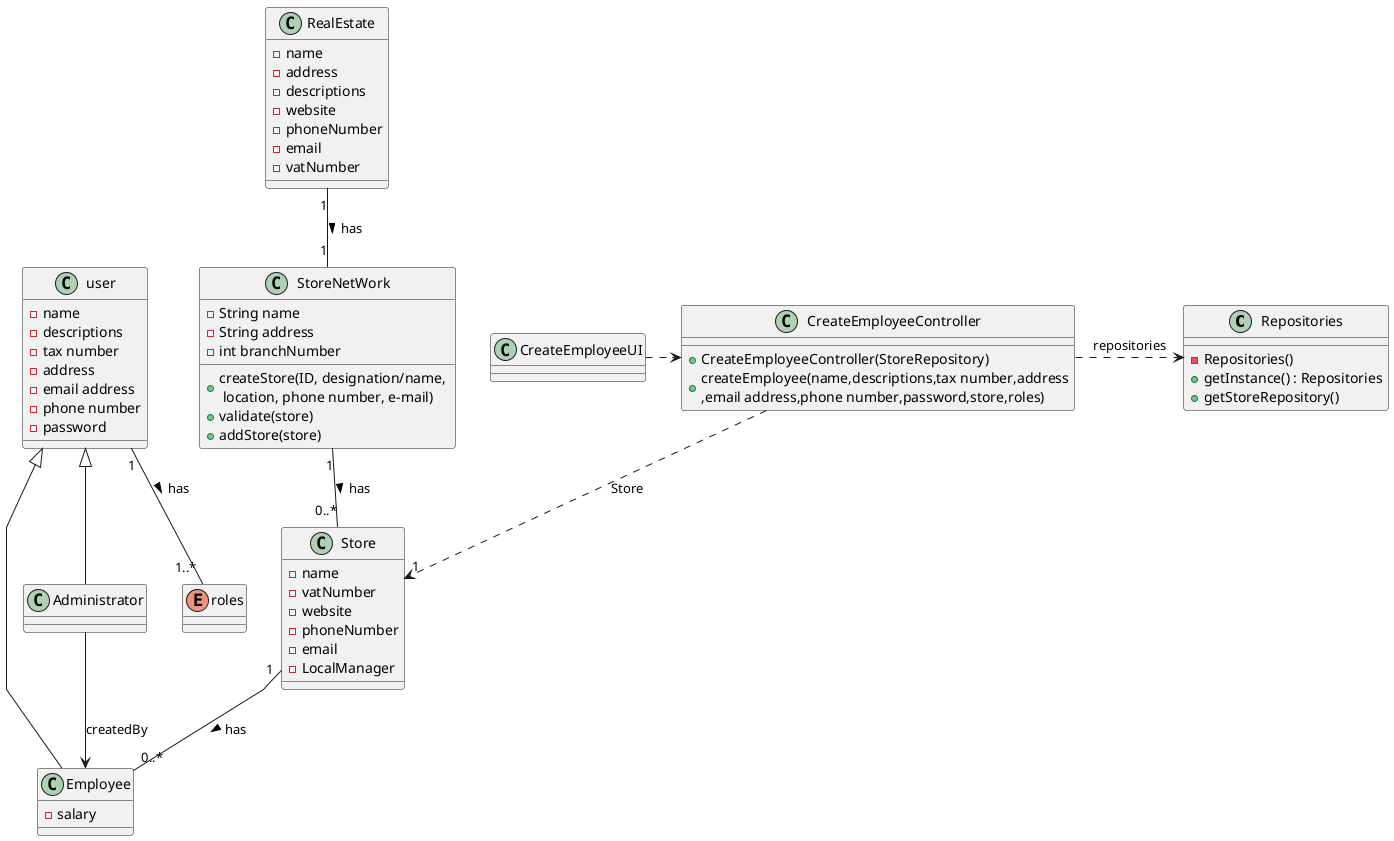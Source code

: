 @startuml
'skinparam monochrome true
skinparam packageStyle rectangle
skinparam shadowing false
skinparam linetype polyline
'skinparam linetype orto

skinparam classAttributeIconSize "1"

class Repositories {
    - Repositories()
    + getInstance() : Repositories
    + getStoreRepository()
}

'left to right direction
class CreateEmployeeUI{
}

class CreateEmployeeController{
    + CreateEmployeeController(StoreRepository)
    + createEmployee(name,descriptions,tax number,address\n,email address,phone number,password,store,roles)
}

class user{
    - name
    - descriptions
    - tax number
    - address
    - email address
    - phone number
    - password

}
enum roles{

}
class RealEstate {
    - name
    - address
    - descriptions
    - website
    - phoneNumber
    - email
    - vatNumber

}

class Employee extends user{
    -salary
}

class Administrator extends user{

}
class Store {
    - name
    - vatNumber
    - website
    - phoneNumber
    - email
    - LocalManager

}
class StoreNetWork{
    + createStore(ID, designation/name, \n location, phone number, e-mail)
    + validate(store)
    + addStore(store)
    - String name
    - String address
    - int branchNumber
}
Store "1" -- "0..*" Employee : has >
StoreNetWork "1" -- "0..*" Store : has >
RealEstate "1" -- "1" StoreNetWork : has >
user "1"--"1..*" roles : has >
CreateEmployeeController .> Repositories : repositories
CreateEmployeeUI .> CreateEmployeeController
Administrator --> Employee : createdBy
CreateEmployeeController ..> "1" Store : Store
@enduml